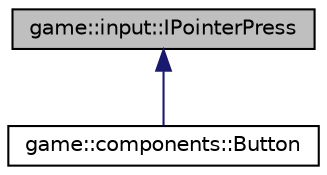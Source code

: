 digraph "game::input::IPointerPress"
{
 // LATEX_PDF_SIZE
  edge [fontname="Helvetica",fontsize="10",labelfontname="Helvetica",labelfontsize="10"];
  node [fontname="Helvetica",fontsize="10",shape=record];
  Node1 [label="game::input::IPointerPress",height=0.2,width=0.4,color="black", fillcolor="grey75", style="filled", fontcolor="black",tooltip="interface for pointer presses event handlers"];
  Node1 -> Node2 [dir="back",color="midnightblue",fontsize="10",style="solid"];
  Node2 [label="game::components::Button",height=0.2,width=0.4,color="black", fillcolor="white", style="filled",URL="$classgame_1_1components_1_1Button.html",tooltip="button class that provides a on click event for registrations"];
}
